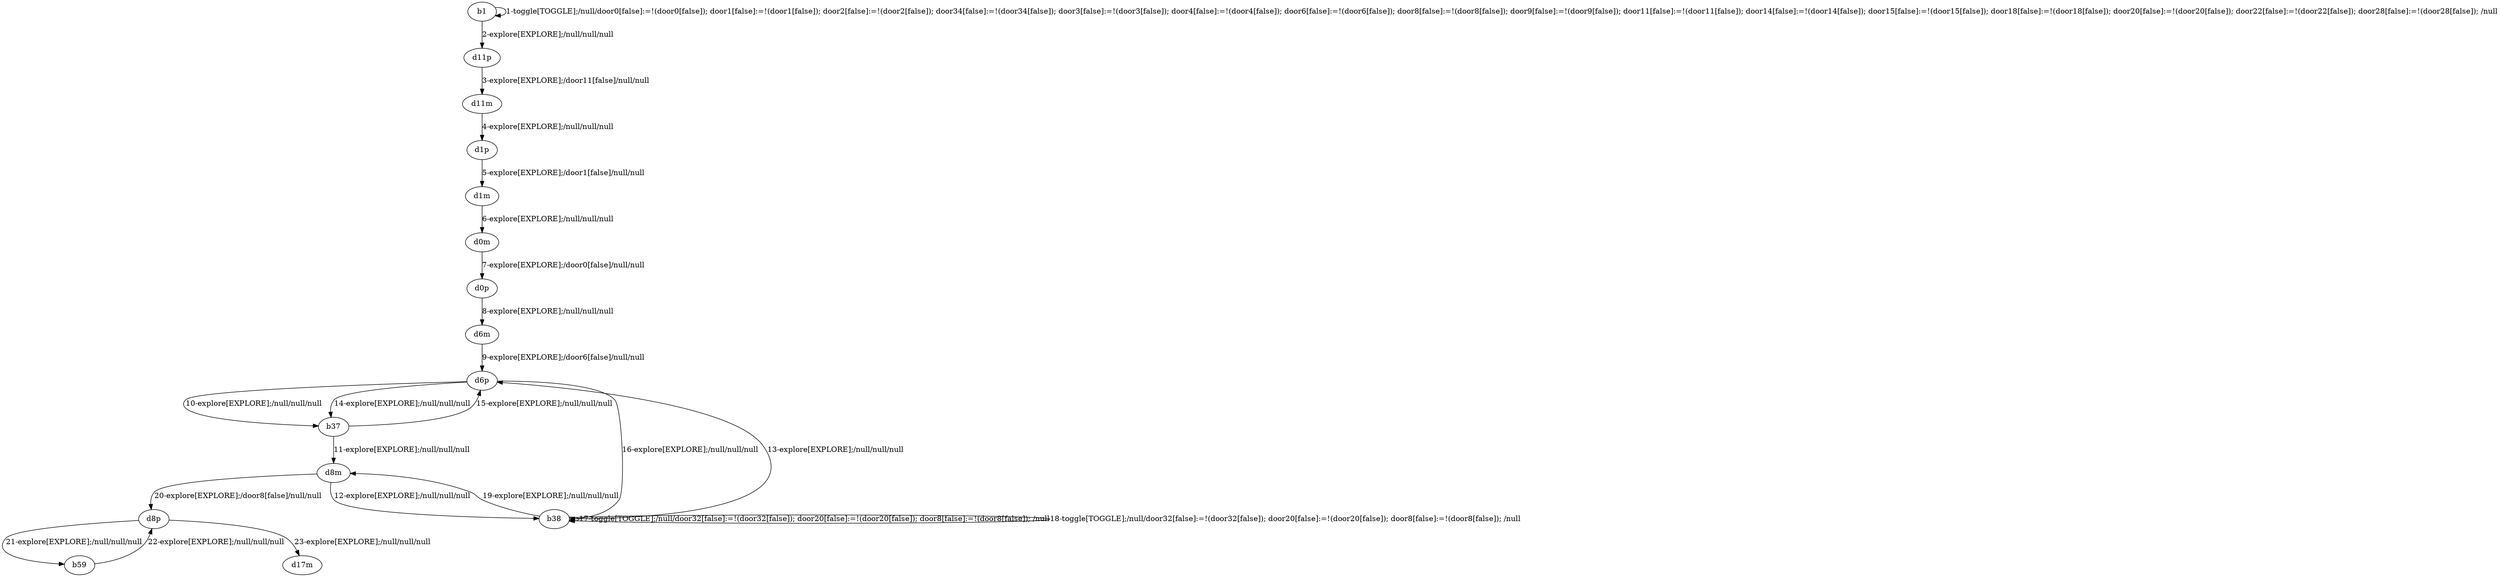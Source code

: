 # Total number of goals covered by this test: 3
# b37 --> d6p
# b37 --> d8m
# b38 --> b38

digraph g {
"b1" -> "b1" [label = "1-toggle[TOGGLE];/null/door0[false]:=!(door0[false]); door1[false]:=!(door1[false]); door2[false]:=!(door2[false]); door34[false]:=!(door34[false]); door3[false]:=!(door3[false]); door4[false]:=!(door4[false]); door6[false]:=!(door6[false]); door8[false]:=!(door8[false]); door9[false]:=!(door9[false]); door11[false]:=!(door11[false]); door14[false]:=!(door14[false]); door15[false]:=!(door15[false]); door18[false]:=!(door18[false]); door20[false]:=!(door20[false]); door22[false]:=!(door22[false]); door28[false]:=!(door28[false]); /null"];
"b1" -> "d11p" [label = "2-explore[EXPLORE];/null/null/null"];
"d11p" -> "d11m" [label = "3-explore[EXPLORE];/door11[false]/null/null"];
"d11m" -> "d1p" [label = "4-explore[EXPLORE];/null/null/null"];
"d1p" -> "d1m" [label = "5-explore[EXPLORE];/door1[false]/null/null"];
"d1m" -> "d0m" [label = "6-explore[EXPLORE];/null/null/null"];
"d0m" -> "d0p" [label = "7-explore[EXPLORE];/door0[false]/null/null"];
"d0p" -> "d6m" [label = "8-explore[EXPLORE];/null/null/null"];
"d6m" -> "d6p" [label = "9-explore[EXPLORE];/door6[false]/null/null"];
"d6p" -> "b37" [label = "10-explore[EXPLORE];/null/null/null"];
"b37" -> "d8m" [label = "11-explore[EXPLORE];/null/null/null"];
"d8m" -> "b38" [label = "12-explore[EXPLORE];/null/null/null"];
"b38" -> "d6p" [label = "13-explore[EXPLORE];/null/null/null"];
"d6p" -> "b37" [label = "14-explore[EXPLORE];/null/null/null"];
"b37" -> "d6p" [label = "15-explore[EXPLORE];/null/null/null"];
"d6p" -> "b38" [label = "16-explore[EXPLORE];/null/null/null"];
"b38" -> "b38" [label = "17-toggle[TOGGLE];/null/door32[false]:=!(door32[false]); door20[false]:=!(door20[false]); door8[false]:=!(door8[false]); /null"];
"b38" -> "b38" [label = "18-toggle[TOGGLE];/null/door32[false]:=!(door32[false]); door20[false]:=!(door20[false]); door8[false]:=!(door8[false]); /null"];
"b38" -> "d8m" [label = "19-explore[EXPLORE];/null/null/null"];
"d8m" -> "d8p" [label = "20-explore[EXPLORE];/door8[false]/null/null"];
"d8p" -> "b59" [label = "21-explore[EXPLORE];/null/null/null"];
"b59" -> "d8p" [label = "22-explore[EXPLORE];/null/null/null"];
"d8p" -> "d17m" [label = "23-explore[EXPLORE];/null/null/null"];
}